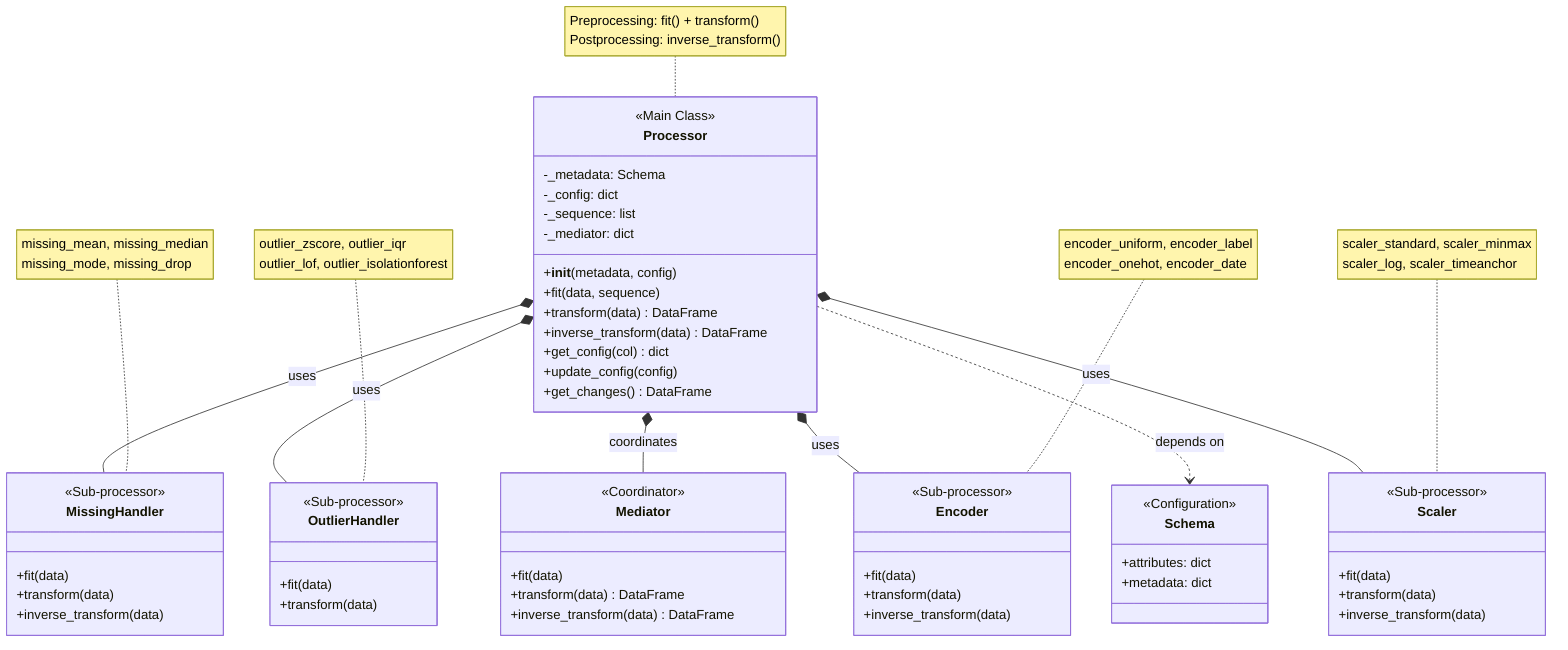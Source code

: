 classDiagram
    class Processor {
        <<Main Class>>
        -_metadata: Schema
        -_config: dict
        -_sequence: list
        -_mediator: dict
        +__init__(metadata, config)
        +fit(data, sequence)
        +transform(data) DataFrame
        +inverse_transform(data) DataFrame
        +get_config(col) dict
        +update_config(config)
        +get_changes() DataFrame
    }

    class MissingHandler {
        <<Sub-processor>>
        +fit(data)
        +transform(data)
        +inverse_transform(data)
    }

    class OutlierHandler {
        <<Sub-processor>>
        +fit(data)
        +transform(data)
    }

    class Encoder {
        <<Sub-processor>>
        +fit(data)
        +transform(data)
        +inverse_transform(data)
    }

    class Scaler {
        <<Sub-processor>>
        +fit(data)
        +transform(data)
        +inverse_transform(data)
    }

    class Mediator {
        <<Coordinator>>
        +fit(data)
        +transform(data) DataFrame
        +inverse_transform(data) DataFrame
    }

    class Schema {
        <<Configuration>>
        +attributes: dict
        +metadata: dict
    }

    Processor *-- MissingHandler : uses
    Processor *-- OutlierHandler : uses
    Processor *-- Encoder : uses
    Processor *-- Scaler : uses
    Processor *-- Mediator : coordinates
    Processor ..> Schema : depends on

    note for Processor "Preprocessing: fit() + transform()<br/>Postprocessing: inverse_transform()"
    note for MissingHandler "missing_mean, missing_median<br/>missing_mode, missing_drop"
    note for OutlierHandler "outlier_zscore, outlier_iqr<br/>outlier_lof, outlier_isolationforest"
    note for Encoder "encoder_uniform, encoder_label<br/>encoder_onehot, encoder_date"
    note for Scaler "scaler_standard, scaler_minmax<br/>scaler_log, scaler_timeanchor"
